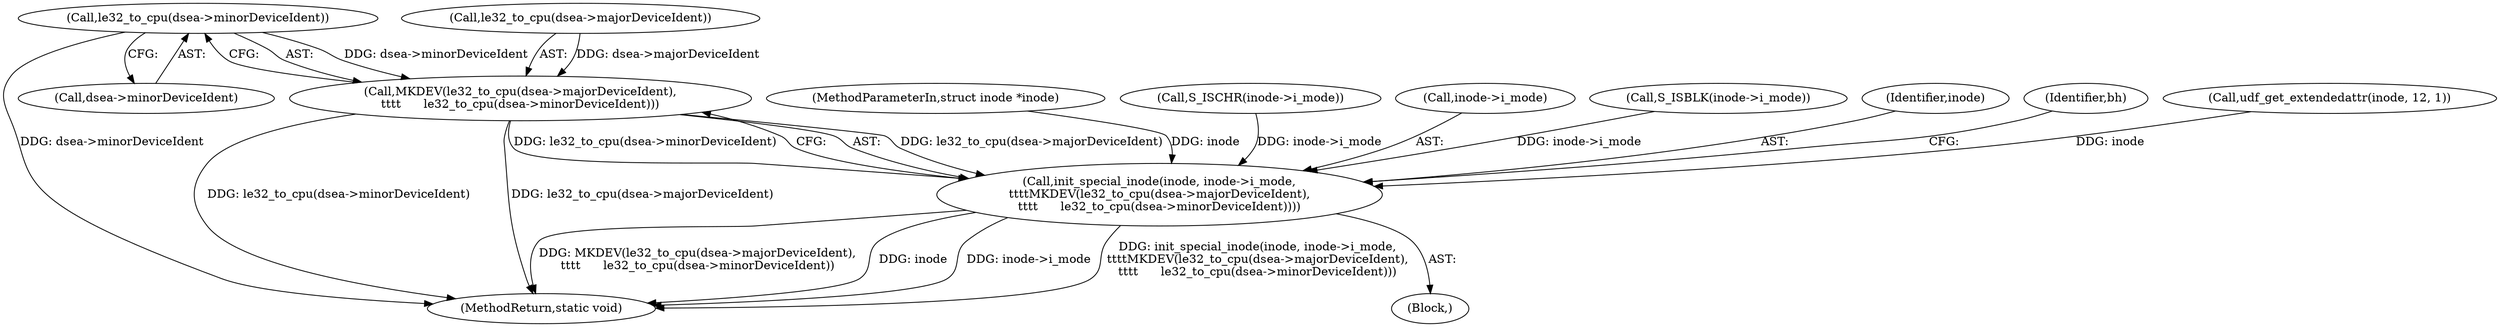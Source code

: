 digraph "0_linux_c03aa9f6e1f938618e6db2e23afef0574efeeb65@pointer" {
"1001136" [label="(Call,le32_to_cpu(dsea->minorDeviceIdent))"];
"1001131" [label="(Call,MKDEV(le32_to_cpu(dsea->majorDeviceIdent),\n\t\t\t\t      le32_to_cpu(dsea->minorDeviceIdent)))"];
"1001126" [label="(Call,init_special_inode(inode, inode->i_mode,\n\t\t\t\tMKDEV(le32_to_cpu(dsea->majorDeviceIdent),\n\t\t\t\t      le32_to_cpu(dsea->minorDeviceIdent))))"];
"1000104" [label="(MethodParameterIn,struct inode *inode)"];
"1001132" [label="(Call,le32_to_cpu(dsea->majorDeviceIdent))"];
"1001145" [label="(MethodReturn,static void)"];
"1001131" [label="(Call,MKDEV(le32_to_cpu(dsea->majorDeviceIdent),\n\t\t\t\t      le32_to_cpu(dsea->minorDeviceIdent)))"];
"1001105" [label="(Call,S_ISCHR(inode->i_mode))"];
"1001128" [label="(Call,inode->i_mode)"];
"1001109" [label="(Call,S_ISBLK(inode->i_mode))"];
"1001137" [label="(Call,dsea->minorDeviceIdent)"];
"1001127" [label="(Identifier,inode)"];
"1001136" [label="(Call,le32_to_cpu(dsea->minorDeviceIdent))"];
"1001126" [label="(Call,init_special_inode(inode, inode->i_mode,\n\t\t\t\tMKDEV(le32_to_cpu(dsea->majorDeviceIdent),\n\t\t\t\t      le32_to_cpu(dsea->minorDeviceIdent))))"];
"1001144" [label="(Identifier,bh)"];
"1001119" [label="(Call,udf_get_extendedattr(inode, 12, 1))"];
"1001125" [label="(Block,)"];
"1001136" -> "1001131"  [label="AST: "];
"1001136" -> "1001137"  [label="CFG: "];
"1001137" -> "1001136"  [label="AST: "];
"1001131" -> "1001136"  [label="CFG: "];
"1001136" -> "1001145"  [label="DDG: dsea->minorDeviceIdent"];
"1001136" -> "1001131"  [label="DDG: dsea->minorDeviceIdent"];
"1001131" -> "1001126"  [label="AST: "];
"1001132" -> "1001131"  [label="AST: "];
"1001126" -> "1001131"  [label="CFG: "];
"1001131" -> "1001145"  [label="DDG: le32_to_cpu(dsea->minorDeviceIdent)"];
"1001131" -> "1001145"  [label="DDG: le32_to_cpu(dsea->majorDeviceIdent)"];
"1001131" -> "1001126"  [label="DDG: le32_to_cpu(dsea->majorDeviceIdent)"];
"1001131" -> "1001126"  [label="DDG: le32_to_cpu(dsea->minorDeviceIdent)"];
"1001132" -> "1001131"  [label="DDG: dsea->majorDeviceIdent"];
"1001126" -> "1001125"  [label="AST: "];
"1001127" -> "1001126"  [label="AST: "];
"1001128" -> "1001126"  [label="AST: "];
"1001144" -> "1001126"  [label="CFG: "];
"1001126" -> "1001145"  [label="DDG: inode"];
"1001126" -> "1001145"  [label="DDG: inode->i_mode"];
"1001126" -> "1001145"  [label="DDG: init_special_inode(inode, inode->i_mode,\n\t\t\t\tMKDEV(le32_to_cpu(dsea->majorDeviceIdent),\n\t\t\t\t      le32_to_cpu(dsea->minorDeviceIdent)))"];
"1001126" -> "1001145"  [label="DDG: MKDEV(le32_to_cpu(dsea->majorDeviceIdent),\n\t\t\t\t      le32_to_cpu(dsea->minorDeviceIdent))"];
"1001119" -> "1001126"  [label="DDG: inode"];
"1000104" -> "1001126"  [label="DDG: inode"];
"1001109" -> "1001126"  [label="DDG: inode->i_mode"];
"1001105" -> "1001126"  [label="DDG: inode->i_mode"];
}
